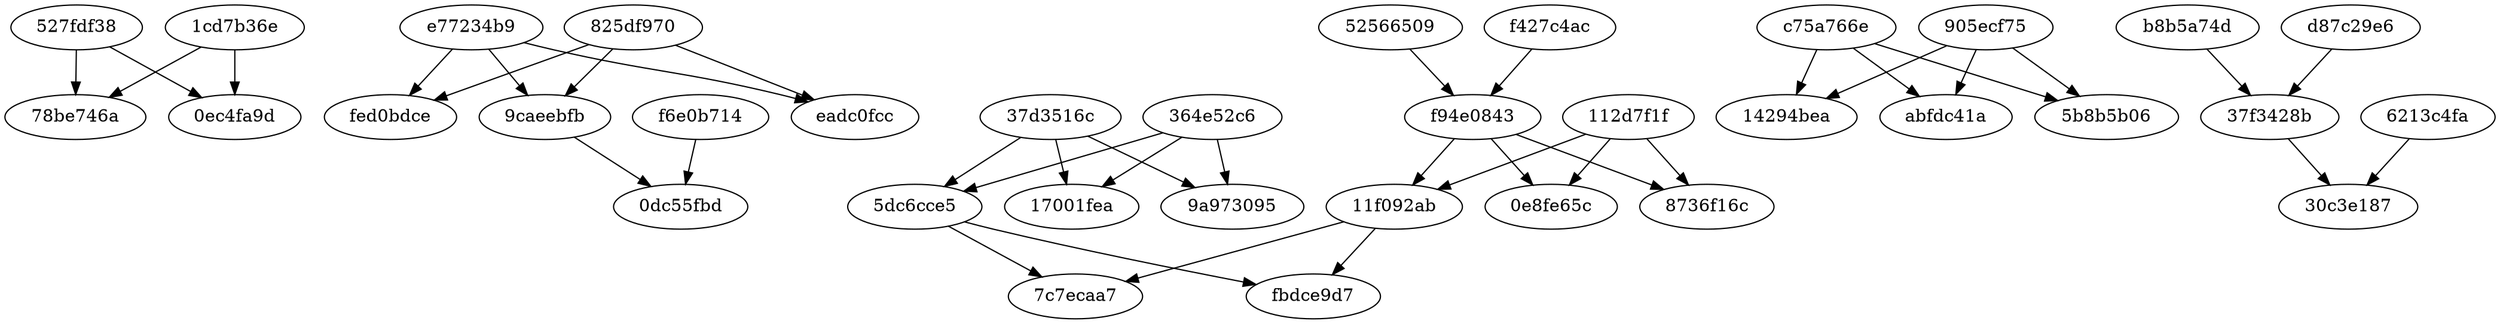 digraph {
"527fdf38"
"1cd7b36e"
"527fdf38" -> "78be746a"
"1cd7b36e" -> "78be746a"

"e77234b9"
"825df970"
"e77234b9" -> "fed0bdce"
"825df970" -> "fed0bdce"

"52566509"
"f427c4ac"
"52566509" -> "f94e0843"
"f427c4ac" -> "f94e0843"

"527fdf38"
"1cd7b36e"
"527fdf38" -> "0ec4fa9d"
"1cd7b36e" -> "0ec4fa9d"

"e77234b9"
"825df970"
"e77234b9" -> "9caeebfb"
"825df970" -> "9caeebfb"

"e77234b9"
"825df970"
"e77234b9" -> "eadc0fcc"
"825df970" -> "eadc0fcc"

"c75a766e"
"905ecf75"
"c75a766e" -> "14294bea"
"905ecf75" -> "14294bea"

"c75a766e"
"905ecf75"
"c75a766e" -> "abfdc41a"
"905ecf75" -> "abfdc41a"

"c75a766e"
"905ecf75"
"c75a766e" -> "5b8b5b06"
"905ecf75" -> "5b8b5b06"

"b8b5a74d"
"d87c29e6"
"b8b5a74d" -> "37f3428b"
"d87c29e6" -> "37f3428b"

"f94e0843"
"112d7f1f"
"f94e0843" -> "11f092ab"
"112d7f1f" -> "11f092ab"

"9caeebfb"
"f6e0b714"
"9caeebfb" -> "0dc55fbd"
"f6e0b714" -> "0dc55fbd"

"f94e0843"
"112d7f1f"
"f94e0843" -> "0e8fe65c"
"112d7f1f" -> "0e8fe65c"

"f94e0843"
"112d7f1f"
"f94e0843" -> "8736f16c"
"112d7f1f" -> "8736f16c"

"37f3428b"
"6213c4fa"
"37f3428b" -> "30c3e187"
"6213c4fa" -> "30c3e187"

"37d3516c"
"364e52c6"
"37d3516c" -> "17001fea"
"364e52c6" -> "17001fea"

"37d3516c"
"364e52c6"
"37d3516c" -> "9a973095"
"364e52c6" -> "9a973095"

"37d3516c"
"364e52c6"
"37d3516c" -> "5dc6cce5"
"364e52c6" -> "5dc6cce5"

"5dc6cce5"
"11f092ab"
"5dc6cce5" -> "7c7ecaa7"
"11f092ab" -> "7c7ecaa7"

"5dc6cce5"
"11f092ab"
"5dc6cce5" -> "fbdce9d7"
"11f092ab" -> "fbdce9d7"
}